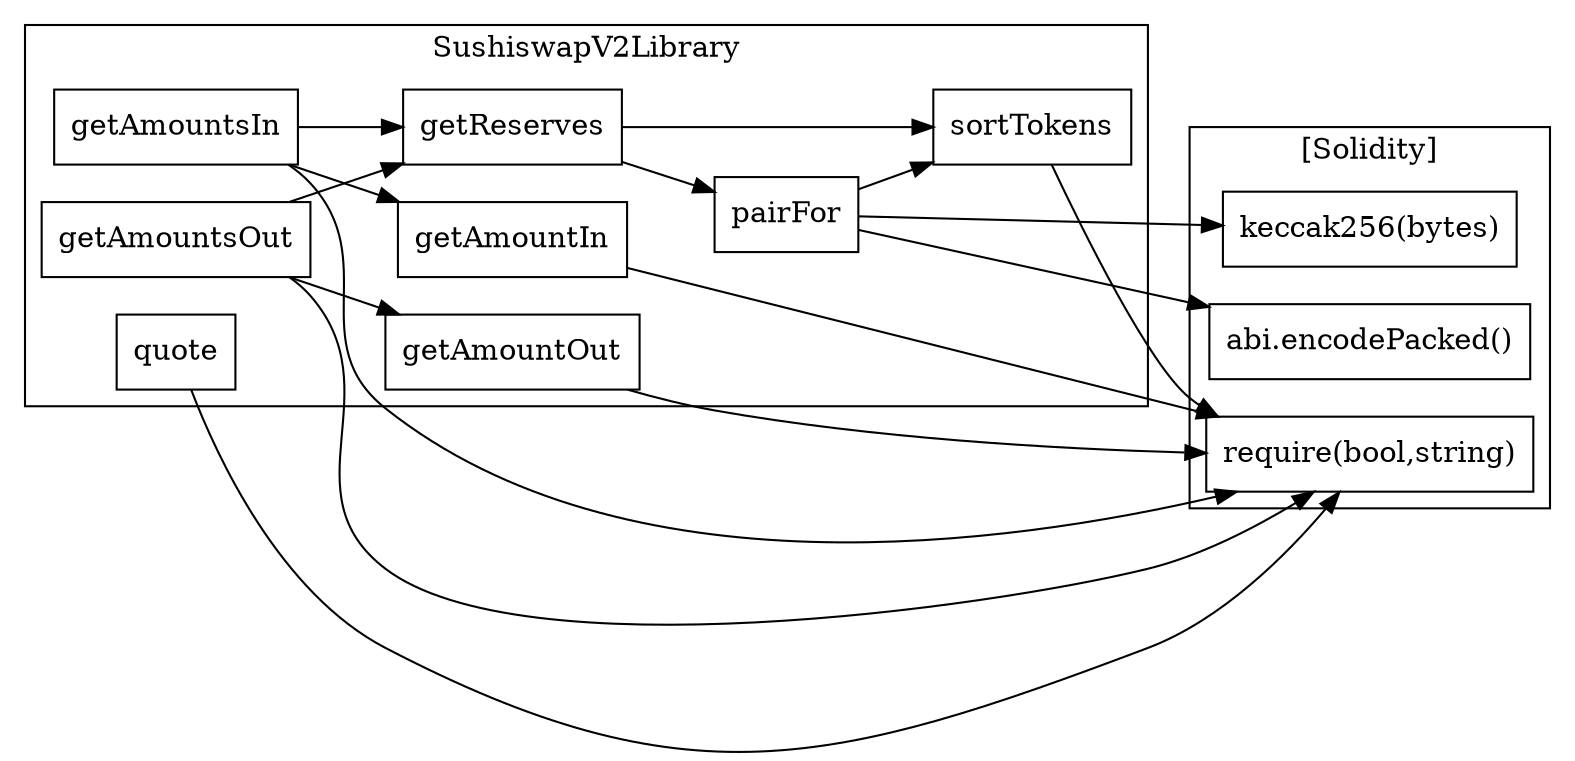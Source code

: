 strict digraph {
rankdir="LR"
node [shape=box]
subgraph cluster_785_SushiswapV2Library {
label = "SushiswapV2Library"
"785_getAmountOut" [label="getAmountOut"]
"785_pairFor" [label="pairFor"]
"785_getAmountIn" [label="getAmountIn"]
"785_getAmountsIn" [label="getAmountsIn"]
"785_quote" [label="quote"]
"785_getAmountsOut" [label="getAmountsOut"]
"785_getReserves" [label="getReserves"]
"785_sortTokens" [label="sortTokens"]
"785_getReserves" -> "785_sortTokens"
"785_getAmountsOut" -> "785_getAmountOut"
"785_getAmountsOut" -> "785_getReserves"
"785_getAmountsIn" -> "785_getAmountIn"
"785_pairFor" -> "785_sortTokens"
"785_getReserves" -> "785_pairFor"
"785_getAmountsIn" -> "785_getReserves"
}subgraph cluster_solidity {
label = "[Solidity]"
"require(bool,string)" 
"keccak256(bytes)" 
"abi.encodePacked()" 
"785_pairFor" -> "abi.encodePacked()"
"785_getAmountOut" -> "require(bool,string)"
"785_pairFor" -> "keccak256(bytes)"
"785_getAmountIn" -> "require(bool,string)"
"785_getAmountsIn" -> "require(bool,string)"
"785_getAmountsOut" -> "require(bool,string)"
"785_quote" -> "require(bool,string)"
"785_sortTokens" -> "require(bool,string)"
}
}